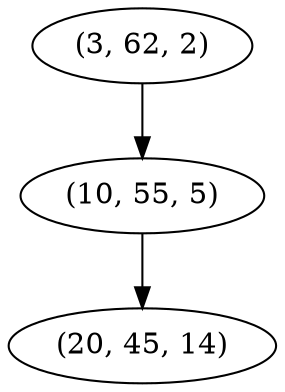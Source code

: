 digraph tree {
    "(3, 62, 2)";
    "(10, 55, 5)";
    "(20, 45, 14)";
    "(3, 62, 2)" -> "(10, 55, 5)";
    "(10, 55, 5)" -> "(20, 45, 14)";
}

